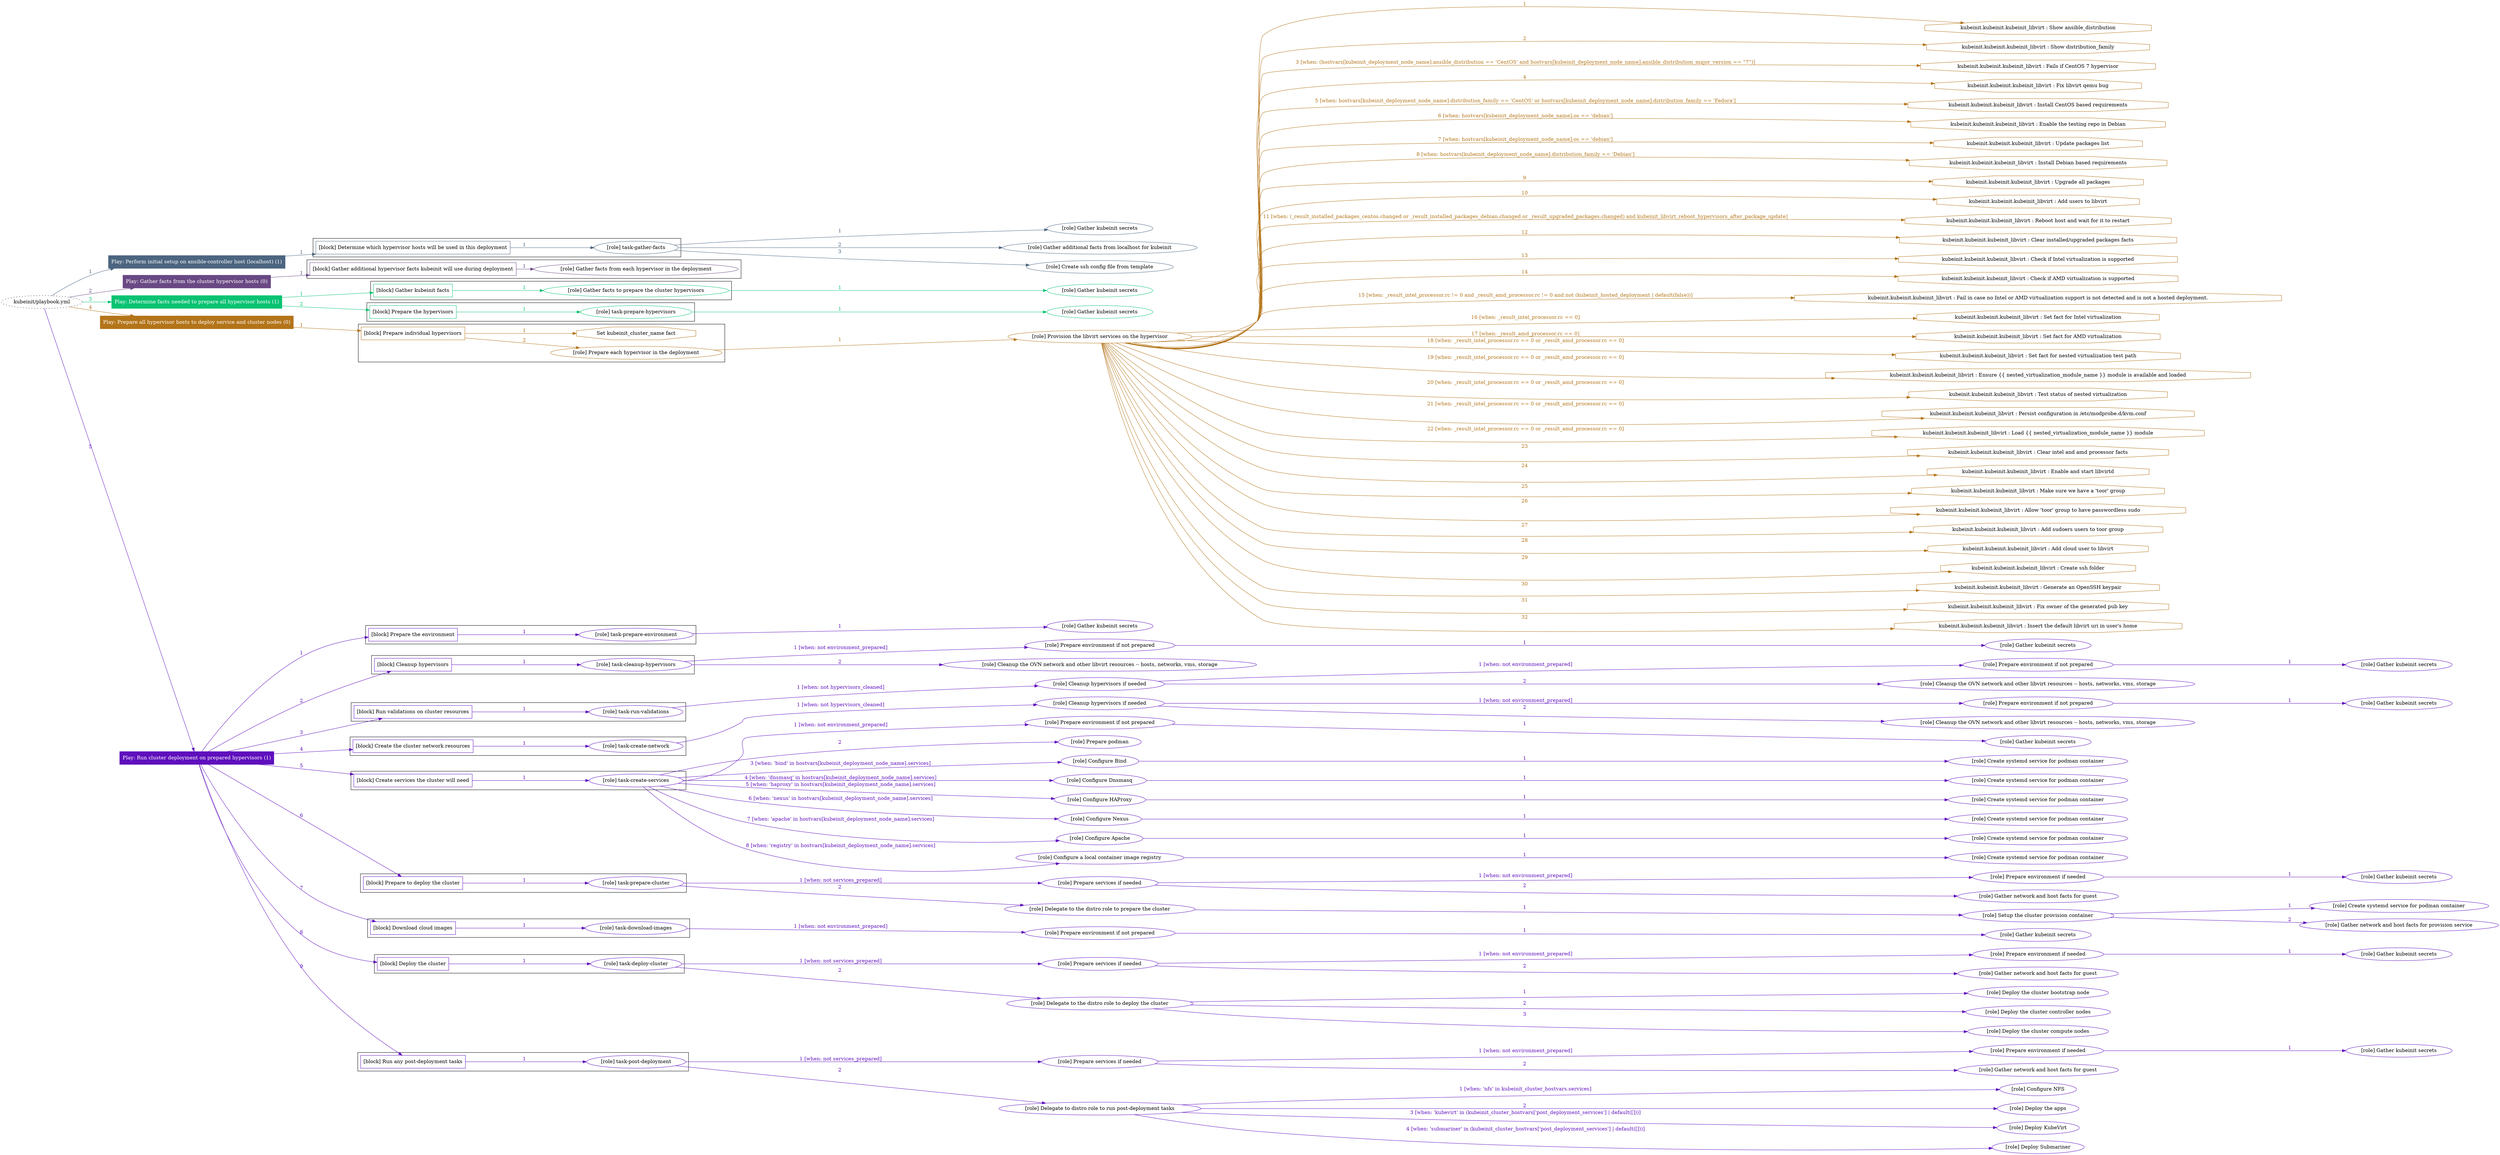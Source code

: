 digraph {
	graph [concentrate=true ordering=in rankdir=LR ratio=fill]
	edge [esep=5 sep=10]
	"kubeinit/playbook.yml" [URL="/home/runner/work/kubeinit/kubeinit/kubeinit/playbook.yml" id=playbook_ec198acd style=dotted]
	play_f16e23b5 [label="Play: Perform initial setup on ansible-controller host (localhost) (1)" URL="/home/runner/work/kubeinit/kubeinit/kubeinit/playbook.yml" color="#4c6580" fontcolor="#ffffff" id=play_f16e23b5 shape=box style=filled tooltip=localhost]
	"kubeinit/playbook.yml" -> play_f16e23b5 [label="1 " color="#4c6580" fontcolor="#4c6580" id=edge_9b89e810 labeltooltip="1 " tooltip="1 "]
	subgraph "Gather kubeinit secrets" {
		role_e04b8059 [label="[role] Gather kubeinit secrets" URL="/home/runner/.ansible/collections/ansible_collections/kubeinit/kubeinit/roles/kubeinit_prepare/tasks/build_hypervisors_group.yml" color="#4c6580" id=role_e04b8059 tooltip="Gather kubeinit secrets"]
	}
	subgraph "Gather additional facts from localhost for kubeinit" {
		role_150845d0 [label="[role] Gather additional facts from localhost for kubeinit" URL="/home/runner/.ansible/collections/ansible_collections/kubeinit/kubeinit/roles/kubeinit_prepare/tasks/build_hypervisors_group.yml" color="#4c6580" id=role_150845d0 tooltip="Gather additional facts from localhost for kubeinit"]
	}
	subgraph "Create ssh config file from template" {
		role_d0eef2e3 [label="[role] Create ssh config file from template" URL="/home/runner/.ansible/collections/ansible_collections/kubeinit/kubeinit/roles/kubeinit_prepare/tasks/build_hypervisors_group.yml" color="#4c6580" id=role_d0eef2e3 tooltip="Create ssh config file from template"]
	}
	subgraph "task-gather-facts" {
		role_a68dd00a [label="[role] task-gather-facts" URL="/home/runner/work/kubeinit/kubeinit/kubeinit/playbook.yml" color="#4c6580" id=role_a68dd00a tooltip="task-gather-facts"]
		role_a68dd00a -> role_e04b8059 [label="1 " color="#4c6580" fontcolor="#4c6580" id=edge_ed083b32 labeltooltip="1 " tooltip="1 "]
		role_a68dd00a -> role_150845d0 [label="2 " color="#4c6580" fontcolor="#4c6580" id=edge_fd489544 labeltooltip="2 " tooltip="2 "]
		role_a68dd00a -> role_d0eef2e3 [label="3 " color="#4c6580" fontcolor="#4c6580" id=edge_1aa9cc6e labeltooltip="3 " tooltip="3 "]
	}
	subgraph "Play: Perform initial setup on ansible-controller host (localhost) (1)" {
		play_f16e23b5 -> block_4df44b64 [label=1 color="#4c6580" fontcolor="#4c6580" id=edge_b1f55359 labeltooltip=1 tooltip=1]
		subgraph cluster_block_4df44b64 {
			block_4df44b64 [label="[block] Determine which hypervisor hosts will be used in this deployment" URL="/home/runner/work/kubeinit/kubeinit/kubeinit/playbook.yml" color="#4c6580" id=block_4df44b64 labeltooltip="Determine which hypervisor hosts will be used in this deployment" shape=box tooltip="Determine which hypervisor hosts will be used in this deployment"]
			block_4df44b64 -> role_a68dd00a [label="1 " color="#4c6580" fontcolor="#4c6580" id=edge_da87a96c labeltooltip="1 " tooltip="1 "]
		}
	}
	play_ae6da9f3 [label="Play: Gather facts from the cluster hypervisor hosts (0)" URL="/home/runner/work/kubeinit/kubeinit/kubeinit/playbook.yml" color="#6a4884" fontcolor="#ffffff" id=play_ae6da9f3 shape=box style=filled tooltip="Play: Gather facts from the cluster hypervisor hosts (0)"]
	"kubeinit/playbook.yml" -> play_ae6da9f3 [label="2 " color="#6a4884" fontcolor="#6a4884" id=edge_2b388113 labeltooltip="2 " tooltip="2 "]
	subgraph "Gather facts from each hypervisor in the deployment" {
		role_b35e4053 [label="[role] Gather facts from each hypervisor in the deployment" URL="/home/runner/work/kubeinit/kubeinit/kubeinit/playbook.yml" color="#6a4884" id=role_b35e4053 tooltip="Gather facts from each hypervisor in the deployment"]
	}
	subgraph "Play: Gather facts from the cluster hypervisor hosts (0)" {
		play_ae6da9f3 -> block_ab6a2166 [label=1 color="#6a4884" fontcolor="#6a4884" id=edge_b7782209 labeltooltip=1 tooltip=1]
		subgraph cluster_block_ab6a2166 {
			block_ab6a2166 [label="[block] Gather additional hypervisor facts kubeinit will use during deployment" URL="/home/runner/work/kubeinit/kubeinit/kubeinit/playbook.yml" color="#6a4884" id=block_ab6a2166 labeltooltip="Gather additional hypervisor facts kubeinit will use during deployment" shape=box tooltip="Gather additional hypervisor facts kubeinit will use during deployment"]
			block_ab6a2166 -> role_b35e4053 [label="1 " color="#6a4884" fontcolor="#6a4884" id=edge_6badaecf labeltooltip="1 " tooltip="1 "]
		}
	}
	play_a03635cf [label="Play: Determine facts needed to prepare all hypervisor hosts (1)" URL="/home/runner/work/kubeinit/kubeinit/kubeinit/playbook.yml" color="#09c372" fontcolor="#ffffff" id=play_a03635cf shape=box style=filled tooltip=localhost]
	"kubeinit/playbook.yml" -> play_a03635cf [label="3 " color="#09c372" fontcolor="#09c372" id=edge_9cba97ce labeltooltip="3 " tooltip="3 "]
	subgraph "Gather kubeinit secrets" {
		role_f8dc9507 [label="[role] Gather kubeinit secrets" URL="/home/runner/.ansible/collections/ansible_collections/kubeinit/kubeinit/roles/kubeinit_prepare/tasks/gather_kubeinit_facts.yml" color="#09c372" id=role_f8dc9507 tooltip="Gather kubeinit secrets"]
	}
	subgraph "Gather facts to prepare the cluster hypervisors" {
		role_995c418d [label="[role] Gather facts to prepare the cluster hypervisors" URL="/home/runner/work/kubeinit/kubeinit/kubeinit/playbook.yml" color="#09c372" id=role_995c418d tooltip="Gather facts to prepare the cluster hypervisors"]
		role_995c418d -> role_f8dc9507 [label="1 " color="#09c372" fontcolor="#09c372" id=edge_a08bb471 labeltooltip="1 " tooltip="1 "]
	}
	subgraph "Gather kubeinit secrets" {
		role_ef8399e8 [label="[role] Gather kubeinit secrets" URL="/home/runner/.ansible/collections/ansible_collections/kubeinit/kubeinit/roles/kubeinit_prepare/tasks/gather_kubeinit_facts.yml" color="#09c372" id=role_ef8399e8 tooltip="Gather kubeinit secrets"]
	}
	subgraph "task-prepare-hypervisors" {
		role_3c81e0dc [label="[role] task-prepare-hypervisors" URL="/home/runner/work/kubeinit/kubeinit/kubeinit/playbook.yml" color="#09c372" id=role_3c81e0dc tooltip="task-prepare-hypervisors"]
		role_3c81e0dc -> role_ef8399e8 [label="1 " color="#09c372" fontcolor="#09c372" id=edge_7a9ce130 labeltooltip="1 " tooltip="1 "]
	}
	subgraph "Play: Determine facts needed to prepare all hypervisor hosts (1)" {
		play_a03635cf -> block_e2ec2ddc [label=1 color="#09c372" fontcolor="#09c372" id=edge_8984f48d labeltooltip=1 tooltip=1]
		subgraph cluster_block_e2ec2ddc {
			block_e2ec2ddc [label="[block] Gather kubeinit facts" URL="/home/runner/work/kubeinit/kubeinit/kubeinit/playbook.yml" color="#09c372" id=block_e2ec2ddc labeltooltip="Gather kubeinit facts" shape=box tooltip="Gather kubeinit facts"]
			block_e2ec2ddc -> role_995c418d [label="1 " color="#09c372" fontcolor="#09c372" id=edge_92226bed labeltooltip="1 " tooltip="1 "]
		}
		play_a03635cf -> block_2067be3c [label=2 color="#09c372" fontcolor="#09c372" id=edge_7d590730 labeltooltip=2 tooltip=2]
		subgraph cluster_block_2067be3c {
			block_2067be3c [label="[block] Prepare the hypervisors" URL="/home/runner/work/kubeinit/kubeinit/kubeinit/playbook.yml" color="#09c372" id=block_2067be3c labeltooltip="Prepare the hypervisors" shape=box tooltip="Prepare the hypervisors"]
			block_2067be3c -> role_3c81e0dc [label="1 " color="#09c372" fontcolor="#09c372" id=edge_39746cbf labeltooltip="1 " tooltip="1 "]
		}
	}
	play_2c918712 [label="Play: Prepare all hypervisor hosts to deploy service and cluster nodes (0)" URL="/home/runner/work/kubeinit/kubeinit/kubeinit/playbook.yml" color="#b37419" fontcolor="#ffffff" id=play_2c918712 shape=box style=filled tooltip="Play: Prepare all hypervisor hosts to deploy service and cluster nodes (0)"]
	"kubeinit/playbook.yml" -> play_2c918712 [label="4 " color="#b37419" fontcolor="#b37419" id=edge_1bbc0190 labeltooltip="4 " tooltip="4 "]
	subgraph "Provision the libvirt services on the hypervisor" {
		role_ca2fa94e [label="[role] Provision the libvirt services on the hypervisor" URL="/home/runner/.ansible/collections/ansible_collections/kubeinit/kubeinit/roles/kubeinit_prepare/tasks/prepare_hypervisor.yml" color="#b37419" id=role_ca2fa94e tooltip="Provision the libvirt services on the hypervisor"]
		task_1e576129 [label="kubeinit.kubeinit.kubeinit_libvirt : Show ansible_distribution" URL="/home/runner/.ansible/collections/ansible_collections/kubeinit/kubeinit/roles/kubeinit_libvirt/tasks/main.yml" color="#b37419" id=task_1e576129 shape=octagon tooltip="kubeinit.kubeinit.kubeinit_libvirt : Show ansible_distribution"]
		role_ca2fa94e -> task_1e576129 [label="1 " color="#b37419" fontcolor="#b37419" id=edge_60ba06ce labeltooltip="1 " tooltip="1 "]
		task_b249e876 [label="kubeinit.kubeinit.kubeinit_libvirt : Show distribution_family" URL="/home/runner/.ansible/collections/ansible_collections/kubeinit/kubeinit/roles/kubeinit_libvirt/tasks/main.yml" color="#b37419" id=task_b249e876 shape=octagon tooltip="kubeinit.kubeinit.kubeinit_libvirt : Show distribution_family"]
		role_ca2fa94e -> task_b249e876 [label="2 " color="#b37419" fontcolor="#b37419" id=edge_ee28cd04 labeltooltip="2 " tooltip="2 "]
		task_646ae11d [label="kubeinit.kubeinit.kubeinit_libvirt : Fails if CentOS 7 hypervisor" URL="/home/runner/.ansible/collections/ansible_collections/kubeinit/kubeinit/roles/kubeinit_libvirt/tasks/main.yml" color="#b37419" id=task_646ae11d shape=octagon tooltip="kubeinit.kubeinit.kubeinit_libvirt : Fails if CentOS 7 hypervisor"]
		role_ca2fa94e -> task_646ae11d [label="3 [when: (hostvars[kubeinit_deployment_node_name].ansible_distribution == 'CentOS' and hostvars[kubeinit_deployment_node_name].ansible_distribution_major_version == \"7\")]" color="#b37419" fontcolor="#b37419" id=edge_add7ca92 labeltooltip="3 [when: (hostvars[kubeinit_deployment_node_name].ansible_distribution == 'CentOS' and hostvars[kubeinit_deployment_node_name].ansible_distribution_major_version == \"7\")]" tooltip="3 [when: (hostvars[kubeinit_deployment_node_name].ansible_distribution == 'CentOS' and hostvars[kubeinit_deployment_node_name].ansible_distribution_major_version == \"7\")]"]
		task_dc2fcdd3 [label="kubeinit.kubeinit.kubeinit_libvirt : Fix libvirt qemu bug" URL="/home/runner/.ansible/collections/ansible_collections/kubeinit/kubeinit/roles/kubeinit_libvirt/tasks/main.yml" color="#b37419" id=task_dc2fcdd3 shape=octagon tooltip="kubeinit.kubeinit.kubeinit_libvirt : Fix libvirt qemu bug"]
		role_ca2fa94e -> task_dc2fcdd3 [label="4 " color="#b37419" fontcolor="#b37419" id=edge_e3bf155a labeltooltip="4 " tooltip="4 "]
		task_b4be6011 [label="kubeinit.kubeinit.kubeinit_libvirt : Install CentOS based requirements" URL="/home/runner/.ansible/collections/ansible_collections/kubeinit/kubeinit/roles/kubeinit_libvirt/tasks/main.yml" color="#b37419" id=task_b4be6011 shape=octagon tooltip="kubeinit.kubeinit.kubeinit_libvirt : Install CentOS based requirements"]
		role_ca2fa94e -> task_b4be6011 [label="5 [when: hostvars[kubeinit_deployment_node_name].distribution_family == 'CentOS' or hostvars[kubeinit_deployment_node_name].distribution_family == 'Fedora']" color="#b37419" fontcolor="#b37419" id=edge_221c3985 labeltooltip="5 [when: hostvars[kubeinit_deployment_node_name].distribution_family == 'CentOS' or hostvars[kubeinit_deployment_node_name].distribution_family == 'Fedora']" tooltip="5 [when: hostvars[kubeinit_deployment_node_name].distribution_family == 'CentOS' or hostvars[kubeinit_deployment_node_name].distribution_family == 'Fedora']"]
		task_437193c4 [label="kubeinit.kubeinit.kubeinit_libvirt : Enable the testing repo in Debian" URL="/home/runner/.ansible/collections/ansible_collections/kubeinit/kubeinit/roles/kubeinit_libvirt/tasks/main.yml" color="#b37419" id=task_437193c4 shape=octagon tooltip="kubeinit.kubeinit.kubeinit_libvirt : Enable the testing repo in Debian"]
		role_ca2fa94e -> task_437193c4 [label="6 [when: hostvars[kubeinit_deployment_node_name].os == 'debian']" color="#b37419" fontcolor="#b37419" id=edge_2e504593 labeltooltip="6 [when: hostvars[kubeinit_deployment_node_name].os == 'debian']" tooltip="6 [when: hostvars[kubeinit_deployment_node_name].os == 'debian']"]
		task_f6ec7698 [label="kubeinit.kubeinit.kubeinit_libvirt : Update packages list" URL="/home/runner/.ansible/collections/ansible_collections/kubeinit/kubeinit/roles/kubeinit_libvirt/tasks/main.yml" color="#b37419" id=task_f6ec7698 shape=octagon tooltip="kubeinit.kubeinit.kubeinit_libvirt : Update packages list"]
		role_ca2fa94e -> task_f6ec7698 [label="7 [when: hostvars[kubeinit_deployment_node_name].os == 'debian']" color="#b37419" fontcolor="#b37419" id=edge_e49bd1c2 labeltooltip="7 [when: hostvars[kubeinit_deployment_node_name].os == 'debian']" tooltip="7 [when: hostvars[kubeinit_deployment_node_name].os == 'debian']"]
		task_e1acb87d [label="kubeinit.kubeinit.kubeinit_libvirt : Install Debian based requirements" URL="/home/runner/.ansible/collections/ansible_collections/kubeinit/kubeinit/roles/kubeinit_libvirt/tasks/main.yml" color="#b37419" id=task_e1acb87d shape=octagon tooltip="kubeinit.kubeinit.kubeinit_libvirt : Install Debian based requirements"]
		role_ca2fa94e -> task_e1acb87d [label="8 [when: hostvars[kubeinit_deployment_node_name].distribution_family == 'Debian']" color="#b37419" fontcolor="#b37419" id=edge_0fab0fa5 labeltooltip="8 [when: hostvars[kubeinit_deployment_node_name].distribution_family == 'Debian']" tooltip="8 [when: hostvars[kubeinit_deployment_node_name].distribution_family == 'Debian']"]
		task_57273c2a [label="kubeinit.kubeinit.kubeinit_libvirt : Upgrade all packages" URL="/home/runner/.ansible/collections/ansible_collections/kubeinit/kubeinit/roles/kubeinit_libvirt/tasks/main.yml" color="#b37419" id=task_57273c2a shape=octagon tooltip="kubeinit.kubeinit.kubeinit_libvirt : Upgrade all packages"]
		role_ca2fa94e -> task_57273c2a [label="9 " color="#b37419" fontcolor="#b37419" id=edge_71e72e39 labeltooltip="9 " tooltip="9 "]
		task_50f72177 [label="kubeinit.kubeinit.kubeinit_libvirt : Add users to libvirt" URL="/home/runner/.ansible/collections/ansible_collections/kubeinit/kubeinit/roles/kubeinit_libvirt/tasks/main.yml" color="#b37419" id=task_50f72177 shape=octagon tooltip="kubeinit.kubeinit.kubeinit_libvirt : Add users to libvirt"]
		role_ca2fa94e -> task_50f72177 [label="10 " color="#b37419" fontcolor="#b37419" id=edge_5fd32259 labeltooltip="10 " tooltip="10 "]
		task_f6e1c70a [label="kubeinit.kubeinit.kubeinit_libvirt : Reboot host and wait for it to restart" URL="/home/runner/.ansible/collections/ansible_collections/kubeinit/kubeinit/roles/kubeinit_libvirt/tasks/main.yml" color="#b37419" id=task_f6e1c70a shape=octagon tooltip="kubeinit.kubeinit.kubeinit_libvirt : Reboot host and wait for it to restart"]
		role_ca2fa94e -> task_f6e1c70a [label="11 [when: (_result_installed_packages_centos.changed or _result_installed_packages_debian.changed or _result_upgraded_packages.changed) and kubeinit_libvirt_reboot_hypervisors_after_package_update]" color="#b37419" fontcolor="#b37419" id=edge_d2f6336d labeltooltip="11 [when: (_result_installed_packages_centos.changed or _result_installed_packages_debian.changed or _result_upgraded_packages.changed) and kubeinit_libvirt_reboot_hypervisors_after_package_update]" tooltip="11 [when: (_result_installed_packages_centos.changed or _result_installed_packages_debian.changed or _result_upgraded_packages.changed) and kubeinit_libvirt_reboot_hypervisors_after_package_update]"]
		task_972dfc45 [label="kubeinit.kubeinit.kubeinit_libvirt : Clear installed/upgraded packages facts" URL="/home/runner/.ansible/collections/ansible_collections/kubeinit/kubeinit/roles/kubeinit_libvirt/tasks/main.yml" color="#b37419" id=task_972dfc45 shape=octagon tooltip="kubeinit.kubeinit.kubeinit_libvirt : Clear installed/upgraded packages facts"]
		role_ca2fa94e -> task_972dfc45 [label="12 " color="#b37419" fontcolor="#b37419" id=edge_d1fe9552 labeltooltip="12 " tooltip="12 "]
		task_4c80b498 [label="kubeinit.kubeinit.kubeinit_libvirt : Check if Intel virtualization is supported" URL="/home/runner/.ansible/collections/ansible_collections/kubeinit/kubeinit/roles/kubeinit_libvirt/tasks/main.yml" color="#b37419" id=task_4c80b498 shape=octagon tooltip="kubeinit.kubeinit.kubeinit_libvirt : Check if Intel virtualization is supported"]
		role_ca2fa94e -> task_4c80b498 [label="13 " color="#b37419" fontcolor="#b37419" id=edge_c6790ab0 labeltooltip="13 " tooltip="13 "]
		task_4e206323 [label="kubeinit.kubeinit.kubeinit_libvirt : Check if AMD virtualization is supported" URL="/home/runner/.ansible/collections/ansible_collections/kubeinit/kubeinit/roles/kubeinit_libvirt/tasks/main.yml" color="#b37419" id=task_4e206323 shape=octagon tooltip="kubeinit.kubeinit.kubeinit_libvirt : Check if AMD virtualization is supported"]
		role_ca2fa94e -> task_4e206323 [label="14 " color="#b37419" fontcolor="#b37419" id=edge_14511800 labeltooltip="14 " tooltip="14 "]
		task_e8e453f1 [label="kubeinit.kubeinit.kubeinit_libvirt : Fail in case no Intel or AMD virtualization support is not detected and is not a hosted deployment." URL="/home/runner/.ansible/collections/ansible_collections/kubeinit/kubeinit/roles/kubeinit_libvirt/tasks/main.yml" color="#b37419" id=task_e8e453f1 shape=octagon tooltip="kubeinit.kubeinit.kubeinit_libvirt : Fail in case no Intel or AMD virtualization support is not detected and is not a hosted deployment."]
		role_ca2fa94e -> task_e8e453f1 [label="15 [when: _result_intel_processor.rc != 0 and _result_amd_processor.rc != 0 and not (kubeinit_hosted_deployment | default(false))]" color="#b37419" fontcolor="#b37419" id=edge_fa950719 labeltooltip="15 [when: _result_intel_processor.rc != 0 and _result_amd_processor.rc != 0 and not (kubeinit_hosted_deployment | default(false))]" tooltip="15 [when: _result_intel_processor.rc != 0 and _result_amd_processor.rc != 0 and not (kubeinit_hosted_deployment | default(false))]"]
		task_e1b3369c [label="kubeinit.kubeinit.kubeinit_libvirt : Set fact for Intel virtualization" URL="/home/runner/.ansible/collections/ansible_collections/kubeinit/kubeinit/roles/kubeinit_libvirt/tasks/main.yml" color="#b37419" id=task_e1b3369c shape=octagon tooltip="kubeinit.kubeinit.kubeinit_libvirt : Set fact for Intel virtualization"]
		role_ca2fa94e -> task_e1b3369c [label="16 [when: _result_intel_processor.rc == 0]" color="#b37419" fontcolor="#b37419" id=edge_d1372fcc labeltooltip="16 [when: _result_intel_processor.rc == 0]" tooltip="16 [when: _result_intel_processor.rc == 0]"]
		task_81b06317 [label="kubeinit.kubeinit.kubeinit_libvirt : Set fact for AMD virtualization" URL="/home/runner/.ansible/collections/ansible_collections/kubeinit/kubeinit/roles/kubeinit_libvirt/tasks/main.yml" color="#b37419" id=task_81b06317 shape=octagon tooltip="kubeinit.kubeinit.kubeinit_libvirt : Set fact for AMD virtualization"]
		role_ca2fa94e -> task_81b06317 [label="17 [when: _result_amd_processor.rc == 0]" color="#b37419" fontcolor="#b37419" id=edge_fc0bad2c labeltooltip="17 [when: _result_amd_processor.rc == 0]" tooltip="17 [when: _result_amd_processor.rc == 0]"]
		task_9d450abd [label="kubeinit.kubeinit.kubeinit_libvirt : Set fact for nested virtualization test path" URL="/home/runner/.ansible/collections/ansible_collections/kubeinit/kubeinit/roles/kubeinit_libvirt/tasks/main.yml" color="#b37419" id=task_9d450abd shape=octagon tooltip="kubeinit.kubeinit.kubeinit_libvirt : Set fact for nested virtualization test path"]
		role_ca2fa94e -> task_9d450abd [label="18 [when: _result_intel_processor.rc == 0 or _result_amd_processor.rc == 0]" color="#b37419" fontcolor="#b37419" id=edge_dc13500b labeltooltip="18 [when: _result_intel_processor.rc == 0 or _result_amd_processor.rc == 0]" tooltip="18 [when: _result_intel_processor.rc == 0 or _result_amd_processor.rc == 0]"]
		task_004460b7 [label="kubeinit.kubeinit.kubeinit_libvirt : Ensure {{ nested_virtualization_module_name }} module is available and loaded" URL="/home/runner/.ansible/collections/ansible_collections/kubeinit/kubeinit/roles/kubeinit_libvirt/tasks/main.yml" color="#b37419" id=task_004460b7 shape=octagon tooltip="kubeinit.kubeinit.kubeinit_libvirt : Ensure {{ nested_virtualization_module_name }} module is available and loaded"]
		role_ca2fa94e -> task_004460b7 [label="19 [when: _result_intel_processor.rc == 0 or _result_amd_processor.rc == 0]" color="#b37419" fontcolor="#b37419" id=edge_7cce68c5 labeltooltip="19 [when: _result_intel_processor.rc == 0 or _result_amd_processor.rc == 0]" tooltip="19 [when: _result_intel_processor.rc == 0 or _result_amd_processor.rc == 0]"]
		task_9c6c05d7 [label="kubeinit.kubeinit.kubeinit_libvirt : Test status of nested virtualization" URL="/home/runner/.ansible/collections/ansible_collections/kubeinit/kubeinit/roles/kubeinit_libvirt/tasks/main.yml" color="#b37419" id=task_9c6c05d7 shape=octagon tooltip="kubeinit.kubeinit.kubeinit_libvirt : Test status of nested virtualization"]
		role_ca2fa94e -> task_9c6c05d7 [label="20 [when: _result_intel_processor.rc == 0 or _result_amd_processor.rc == 0]" color="#b37419" fontcolor="#b37419" id=edge_2c4ea0b2 labeltooltip="20 [when: _result_intel_processor.rc == 0 or _result_amd_processor.rc == 0]" tooltip="20 [when: _result_intel_processor.rc == 0 or _result_amd_processor.rc == 0]"]
		task_fbb7fb4a [label="kubeinit.kubeinit.kubeinit_libvirt : Persist configuration in /etc/modprobe.d/kvm.conf" URL="/home/runner/.ansible/collections/ansible_collections/kubeinit/kubeinit/roles/kubeinit_libvirt/tasks/main.yml" color="#b37419" id=task_fbb7fb4a shape=octagon tooltip="kubeinit.kubeinit.kubeinit_libvirt : Persist configuration in /etc/modprobe.d/kvm.conf"]
		role_ca2fa94e -> task_fbb7fb4a [label="21 [when: _result_intel_processor.rc == 0 or _result_amd_processor.rc == 0]" color="#b37419" fontcolor="#b37419" id=edge_a886fab5 labeltooltip="21 [when: _result_intel_processor.rc == 0 or _result_amd_processor.rc == 0]" tooltip="21 [when: _result_intel_processor.rc == 0 or _result_amd_processor.rc == 0]"]
		task_9c264521 [label="kubeinit.kubeinit.kubeinit_libvirt : Load {{ nested_virtualization_module_name }} module" URL="/home/runner/.ansible/collections/ansible_collections/kubeinit/kubeinit/roles/kubeinit_libvirt/tasks/main.yml" color="#b37419" id=task_9c264521 shape=octagon tooltip="kubeinit.kubeinit.kubeinit_libvirt : Load {{ nested_virtualization_module_name }} module"]
		role_ca2fa94e -> task_9c264521 [label="22 [when: _result_intel_processor.rc == 0 or _result_amd_processor.rc == 0]" color="#b37419" fontcolor="#b37419" id=edge_ec62d380 labeltooltip="22 [when: _result_intel_processor.rc == 0 or _result_amd_processor.rc == 0]" tooltip="22 [when: _result_intel_processor.rc == 0 or _result_amd_processor.rc == 0]"]
		task_0c639f22 [label="kubeinit.kubeinit.kubeinit_libvirt : Clear intel and amd processor facts" URL="/home/runner/.ansible/collections/ansible_collections/kubeinit/kubeinit/roles/kubeinit_libvirt/tasks/main.yml" color="#b37419" id=task_0c639f22 shape=octagon tooltip="kubeinit.kubeinit.kubeinit_libvirt : Clear intel and amd processor facts"]
		role_ca2fa94e -> task_0c639f22 [label="23 " color="#b37419" fontcolor="#b37419" id=edge_632bcbbd labeltooltip="23 " tooltip="23 "]
		task_758f3fe6 [label="kubeinit.kubeinit.kubeinit_libvirt : Enable and start libvirtd" URL="/home/runner/.ansible/collections/ansible_collections/kubeinit/kubeinit/roles/kubeinit_libvirt/tasks/main.yml" color="#b37419" id=task_758f3fe6 shape=octagon tooltip="kubeinit.kubeinit.kubeinit_libvirt : Enable and start libvirtd"]
		role_ca2fa94e -> task_758f3fe6 [label="24 " color="#b37419" fontcolor="#b37419" id=edge_b6ba1b46 labeltooltip="24 " tooltip="24 "]
		task_293625b7 [label="kubeinit.kubeinit.kubeinit_libvirt : Make sure we have a 'toor' group" URL="/home/runner/.ansible/collections/ansible_collections/kubeinit/kubeinit/roles/kubeinit_libvirt/tasks/60_create_cloud_user.yml" color="#b37419" id=task_293625b7 shape=octagon tooltip="kubeinit.kubeinit.kubeinit_libvirt : Make sure we have a 'toor' group"]
		role_ca2fa94e -> task_293625b7 [label="25 " color="#b37419" fontcolor="#b37419" id=edge_ef6f00b4 labeltooltip="25 " tooltip="25 "]
		task_9cd4bcfe [label="kubeinit.kubeinit.kubeinit_libvirt : Allow 'toor' group to have passwordless sudo" URL="/home/runner/.ansible/collections/ansible_collections/kubeinit/kubeinit/roles/kubeinit_libvirt/tasks/60_create_cloud_user.yml" color="#b37419" id=task_9cd4bcfe shape=octagon tooltip="kubeinit.kubeinit.kubeinit_libvirt : Allow 'toor' group to have passwordless sudo"]
		role_ca2fa94e -> task_9cd4bcfe [label="26 " color="#b37419" fontcolor="#b37419" id=edge_d0e9808f labeltooltip="26 " tooltip="26 "]
		task_33278b0c [label="kubeinit.kubeinit.kubeinit_libvirt : Add sudoers users to toor group" URL="/home/runner/.ansible/collections/ansible_collections/kubeinit/kubeinit/roles/kubeinit_libvirt/tasks/60_create_cloud_user.yml" color="#b37419" id=task_33278b0c shape=octagon tooltip="kubeinit.kubeinit.kubeinit_libvirt : Add sudoers users to toor group"]
		role_ca2fa94e -> task_33278b0c [label="27 " color="#b37419" fontcolor="#b37419" id=edge_e3b51ee8 labeltooltip="27 " tooltip="27 "]
		task_0e89a7c3 [label="kubeinit.kubeinit.kubeinit_libvirt : Add cloud user to libvirt" URL="/home/runner/.ansible/collections/ansible_collections/kubeinit/kubeinit/roles/kubeinit_libvirt/tasks/60_create_cloud_user.yml" color="#b37419" id=task_0e89a7c3 shape=octagon tooltip="kubeinit.kubeinit.kubeinit_libvirt : Add cloud user to libvirt"]
		role_ca2fa94e -> task_0e89a7c3 [label="28 " color="#b37419" fontcolor="#b37419" id=edge_02026012 labeltooltip="28 " tooltip="28 "]
		task_45e446f9 [label="kubeinit.kubeinit.kubeinit_libvirt : Create ssh folder" URL="/home/runner/.ansible/collections/ansible_collections/kubeinit/kubeinit/roles/kubeinit_libvirt/tasks/60_create_cloud_user.yml" color="#b37419" id=task_45e446f9 shape=octagon tooltip="kubeinit.kubeinit.kubeinit_libvirt : Create ssh folder"]
		role_ca2fa94e -> task_45e446f9 [label="29 " color="#b37419" fontcolor="#b37419" id=edge_ed01ae84 labeltooltip="29 " tooltip="29 "]
		task_aa78e35b [label="kubeinit.kubeinit.kubeinit_libvirt : Generate an OpenSSH keypair" URL="/home/runner/.ansible/collections/ansible_collections/kubeinit/kubeinit/roles/kubeinit_libvirt/tasks/60_create_cloud_user.yml" color="#b37419" id=task_aa78e35b shape=octagon tooltip="kubeinit.kubeinit.kubeinit_libvirt : Generate an OpenSSH keypair"]
		role_ca2fa94e -> task_aa78e35b [label="30 " color="#b37419" fontcolor="#b37419" id=edge_d8b5796d labeltooltip="30 " tooltip="30 "]
		task_58dc97f4 [label="kubeinit.kubeinit.kubeinit_libvirt : Fix owner of the generated pub key" URL="/home/runner/.ansible/collections/ansible_collections/kubeinit/kubeinit/roles/kubeinit_libvirt/tasks/60_create_cloud_user.yml" color="#b37419" id=task_58dc97f4 shape=octagon tooltip="kubeinit.kubeinit.kubeinit_libvirt : Fix owner of the generated pub key"]
		role_ca2fa94e -> task_58dc97f4 [label="31 " color="#b37419" fontcolor="#b37419" id=edge_8e35c7b5 labeltooltip="31 " tooltip="31 "]
		task_62337766 [label="kubeinit.kubeinit.kubeinit_libvirt : Insert the default libvirt uri in user's home" URL="/home/runner/.ansible/collections/ansible_collections/kubeinit/kubeinit/roles/kubeinit_libvirt/tasks/60_create_cloud_user.yml" color="#b37419" id=task_62337766 shape=octagon tooltip="kubeinit.kubeinit.kubeinit_libvirt : Insert the default libvirt uri in user's home"]
		role_ca2fa94e -> task_62337766 [label="32 " color="#b37419" fontcolor="#b37419" id=edge_c1e9f7a9 labeltooltip="32 " tooltip="32 "]
	}
	subgraph "Prepare each hypervisor in the deployment" {
		role_6dac12cc [label="[role] Prepare each hypervisor in the deployment" URL="/home/runner/work/kubeinit/kubeinit/kubeinit/playbook.yml" color="#b37419" id=role_6dac12cc tooltip="Prepare each hypervisor in the deployment"]
		role_6dac12cc -> role_ca2fa94e [label="1 " color="#b37419" fontcolor="#b37419" id=edge_4b175199 labeltooltip="1 " tooltip="1 "]
	}
	subgraph "Play: Prepare all hypervisor hosts to deploy service and cluster nodes (0)" {
		play_2c918712 -> block_7558b873 [label=1 color="#b37419" fontcolor="#b37419" id=edge_1043312c labeltooltip=1 tooltip=1]
		subgraph cluster_block_7558b873 {
			block_7558b873 [label="[block] Prepare individual hypervisors" URL="/home/runner/work/kubeinit/kubeinit/kubeinit/playbook.yml" color="#b37419" id=block_7558b873 labeltooltip="Prepare individual hypervisors" shape=box tooltip="Prepare individual hypervisors"]
			block_7558b873 -> role_6dac12cc [label="2 " color="#b37419" fontcolor="#b37419" id=edge_73a14f44 labeltooltip="2 " tooltip="2 "]
			task_70b6fcec [label="Set kubeinit_cluster_name fact" URL="/home/runner/work/kubeinit/kubeinit/kubeinit/playbook.yml" color="#b37419" id=task_70b6fcec shape=octagon tooltip="Set kubeinit_cluster_name fact"]
			block_7558b873 -> task_70b6fcec [label="1 " color="#b37419" fontcolor="#b37419" id=edge_d88061b2 labeltooltip="1 " tooltip="1 "]
		}
	}
	play_3da30755 [label="Play: Run cluster deployment on prepared hypervisors (1)" URL="/home/runner/work/kubeinit/kubeinit/kubeinit/playbook.yml" color="#5f0fbd" fontcolor="#ffffff" id=play_3da30755 shape=box style=filled tooltip=localhost]
	"kubeinit/playbook.yml" -> play_3da30755 [label="5 " color="#5f0fbd" fontcolor="#5f0fbd" id=edge_19d0ec79 labeltooltip="5 " tooltip="5 "]
	subgraph "Gather kubeinit secrets" {
		role_a867182a [label="[role] Gather kubeinit secrets" URL="/home/runner/.ansible/collections/ansible_collections/kubeinit/kubeinit/roles/kubeinit_prepare/tasks/gather_kubeinit_facts.yml" color="#5f0fbd" id=role_a867182a tooltip="Gather kubeinit secrets"]
	}
	subgraph "task-prepare-environment" {
		role_8b2b71ae [label="[role] task-prepare-environment" URL="/home/runner/work/kubeinit/kubeinit/kubeinit/playbook.yml" color="#5f0fbd" id=role_8b2b71ae tooltip="task-prepare-environment"]
		role_8b2b71ae -> role_a867182a [label="1 " color="#5f0fbd" fontcolor="#5f0fbd" id=edge_e34c8961 labeltooltip="1 " tooltip="1 "]
	}
	subgraph "Gather kubeinit secrets" {
		role_aea03cf0 [label="[role] Gather kubeinit secrets" URL="/home/runner/.ansible/collections/ansible_collections/kubeinit/kubeinit/roles/kubeinit_prepare/tasks/gather_kubeinit_facts.yml" color="#5f0fbd" id=role_aea03cf0 tooltip="Gather kubeinit secrets"]
	}
	subgraph "Prepare environment if not prepared" {
		role_e41099e2 [label="[role] Prepare environment if not prepared" URL="/home/runner/.ansible/collections/ansible_collections/kubeinit/kubeinit/roles/kubeinit_prepare/tasks/cleanup_hypervisors.yml" color="#5f0fbd" id=role_e41099e2 tooltip="Prepare environment if not prepared"]
		role_e41099e2 -> role_aea03cf0 [label="1 " color="#5f0fbd" fontcolor="#5f0fbd" id=edge_a9d80d25 labeltooltip="1 " tooltip="1 "]
	}
	subgraph "Cleanup the OVN network and other libvirt resources -- hosts, networks, vms, storage" {
		role_ed0449e0 [label="[role] Cleanup the OVN network and other libvirt resources -- hosts, networks, vms, storage" URL="/home/runner/.ansible/collections/ansible_collections/kubeinit/kubeinit/roles/kubeinit_prepare/tasks/cleanup_hypervisors.yml" color="#5f0fbd" id=role_ed0449e0 tooltip="Cleanup the OVN network and other libvirt resources -- hosts, networks, vms, storage"]
	}
	subgraph "task-cleanup-hypervisors" {
		role_d1fd2519 [label="[role] task-cleanup-hypervisors" URL="/home/runner/work/kubeinit/kubeinit/kubeinit/playbook.yml" color="#5f0fbd" id=role_d1fd2519 tooltip="task-cleanup-hypervisors"]
		role_d1fd2519 -> role_e41099e2 [label="1 [when: not environment_prepared]" color="#5f0fbd" fontcolor="#5f0fbd" id=edge_e6a71339 labeltooltip="1 [when: not environment_prepared]" tooltip="1 [when: not environment_prepared]"]
		role_d1fd2519 -> role_ed0449e0 [label="2 " color="#5f0fbd" fontcolor="#5f0fbd" id=edge_de8446b1 labeltooltip="2 " tooltip="2 "]
	}
	subgraph "Gather kubeinit secrets" {
		role_13d46b3d [label="[role] Gather kubeinit secrets" URL="/home/runner/.ansible/collections/ansible_collections/kubeinit/kubeinit/roles/kubeinit_prepare/tasks/gather_kubeinit_facts.yml" color="#5f0fbd" id=role_13d46b3d tooltip="Gather kubeinit secrets"]
	}
	subgraph "Prepare environment if not prepared" {
		role_cf1dbd50 [label="[role] Prepare environment if not prepared" URL="/home/runner/.ansible/collections/ansible_collections/kubeinit/kubeinit/roles/kubeinit_prepare/tasks/cleanup_hypervisors.yml" color="#5f0fbd" id=role_cf1dbd50 tooltip="Prepare environment if not prepared"]
		role_cf1dbd50 -> role_13d46b3d [label="1 " color="#5f0fbd" fontcolor="#5f0fbd" id=edge_bf462f3b labeltooltip="1 " tooltip="1 "]
	}
	subgraph "Cleanup the OVN network and other libvirt resources -- hosts, networks, vms, storage" {
		role_b1d7f085 [label="[role] Cleanup the OVN network and other libvirt resources -- hosts, networks, vms, storage" URL="/home/runner/.ansible/collections/ansible_collections/kubeinit/kubeinit/roles/kubeinit_prepare/tasks/cleanup_hypervisors.yml" color="#5f0fbd" id=role_b1d7f085 tooltip="Cleanup the OVN network and other libvirt resources -- hosts, networks, vms, storage"]
	}
	subgraph "Cleanup hypervisors if needed" {
		role_6908b5ba [label="[role] Cleanup hypervisors if needed" URL="/home/runner/.ansible/collections/ansible_collections/kubeinit/kubeinit/roles/kubeinit_validations/tasks/main.yml" color="#5f0fbd" id=role_6908b5ba tooltip="Cleanup hypervisors if needed"]
		role_6908b5ba -> role_cf1dbd50 [label="1 [when: not environment_prepared]" color="#5f0fbd" fontcolor="#5f0fbd" id=edge_4aa23b92 labeltooltip="1 [when: not environment_prepared]" tooltip="1 [when: not environment_prepared]"]
		role_6908b5ba -> role_b1d7f085 [label="2 " color="#5f0fbd" fontcolor="#5f0fbd" id=edge_f7247762 labeltooltip="2 " tooltip="2 "]
	}
	subgraph "task-run-validations" {
		role_8d8e8c29 [label="[role] task-run-validations" URL="/home/runner/work/kubeinit/kubeinit/kubeinit/playbook.yml" color="#5f0fbd" id=role_8d8e8c29 tooltip="task-run-validations"]
		role_8d8e8c29 -> role_6908b5ba [label="1 [when: not hypervisors_cleaned]" color="#5f0fbd" fontcolor="#5f0fbd" id=edge_c53bc76c labeltooltip="1 [when: not hypervisors_cleaned]" tooltip="1 [when: not hypervisors_cleaned]"]
	}
	subgraph "Gather kubeinit secrets" {
		role_99b22eab [label="[role] Gather kubeinit secrets" URL="/home/runner/.ansible/collections/ansible_collections/kubeinit/kubeinit/roles/kubeinit_prepare/tasks/gather_kubeinit_facts.yml" color="#5f0fbd" id=role_99b22eab tooltip="Gather kubeinit secrets"]
	}
	subgraph "Prepare environment if not prepared" {
		role_e12a4c5e [label="[role] Prepare environment if not prepared" URL="/home/runner/.ansible/collections/ansible_collections/kubeinit/kubeinit/roles/kubeinit_prepare/tasks/cleanup_hypervisors.yml" color="#5f0fbd" id=role_e12a4c5e tooltip="Prepare environment if not prepared"]
		role_e12a4c5e -> role_99b22eab [label="1 " color="#5f0fbd" fontcolor="#5f0fbd" id=edge_cc7510d5 labeltooltip="1 " tooltip="1 "]
	}
	subgraph "Cleanup the OVN network and other libvirt resources -- hosts, networks, vms, storage" {
		role_92974431 [label="[role] Cleanup the OVN network and other libvirt resources -- hosts, networks, vms, storage" URL="/home/runner/.ansible/collections/ansible_collections/kubeinit/kubeinit/roles/kubeinit_prepare/tasks/cleanup_hypervisors.yml" color="#5f0fbd" id=role_92974431 tooltip="Cleanup the OVN network and other libvirt resources -- hosts, networks, vms, storage"]
	}
	subgraph "Cleanup hypervisors if needed" {
		role_7e47317b [label="[role] Cleanup hypervisors if needed" URL="/home/runner/.ansible/collections/ansible_collections/kubeinit/kubeinit/roles/kubeinit_libvirt/tasks/create_network.yml" color="#5f0fbd" id=role_7e47317b tooltip="Cleanup hypervisors if needed"]
		role_7e47317b -> role_e12a4c5e [label="1 [when: not environment_prepared]" color="#5f0fbd" fontcolor="#5f0fbd" id=edge_4927c822 labeltooltip="1 [when: not environment_prepared]" tooltip="1 [when: not environment_prepared]"]
		role_7e47317b -> role_92974431 [label="2 " color="#5f0fbd" fontcolor="#5f0fbd" id=edge_ab07cebb labeltooltip="2 " tooltip="2 "]
	}
	subgraph "task-create-network" {
		role_8e76a11c [label="[role] task-create-network" URL="/home/runner/work/kubeinit/kubeinit/kubeinit/playbook.yml" color="#5f0fbd" id=role_8e76a11c tooltip="task-create-network"]
		role_8e76a11c -> role_7e47317b [label="1 [when: not hypervisors_cleaned]" color="#5f0fbd" fontcolor="#5f0fbd" id=edge_4c976a4a labeltooltip="1 [when: not hypervisors_cleaned]" tooltip="1 [when: not hypervisors_cleaned]"]
	}
	subgraph "Gather kubeinit secrets" {
		role_70d0d8ca [label="[role] Gather kubeinit secrets" URL="/home/runner/.ansible/collections/ansible_collections/kubeinit/kubeinit/roles/kubeinit_prepare/tasks/gather_kubeinit_facts.yml" color="#5f0fbd" id=role_70d0d8ca tooltip="Gather kubeinit secrets"]
	}
	subgraph "Prepare environment if not prepared" {
		role_57101c44 [label="[role] Prepare environment if not prepared" URL="/home/runner/.ansible/collections/ansible_collections/kubeinit/kubeinit/roles/kubeinit_services/tasks/main.yml" color="#5f0fbd" id=role_57101c44 tooltip="Prepare environment if not prepared"]
		role_57101c44 -> role_70d0d8ca [label="1 " color="#5f0fbd" fontcolor="#5f0fbd" id=edge_eb9875d2 labeltooltip="1 " tooltip="1 "]
	}
	subgraph "Prepare podman" {
		role_d68fa842 [label="[role] Prepare podman" URL="/home/runner/.ansible/collections/ansible_collections/kubeinit/kubeinit/roles/kubeinit_services/tasks/00_create_service_pod.yml" color="#5f0fbd" id=role_d68fa842 tooltip="Prepare podman"]
	}
	subgraph "Create systemd service for podman container" {
		role_fef1aa79 [label="[role] Create systemd service for podman container" URL="/home/runner/.ansible/collections/ansible_collections/kubeinit/kubeinit/roles/kubeinit_bind/tasks/main.yml" color="#5f0fbd" id=role_fef1aa79 tooltip="Create systemd service for podman container"]
	}
	subgraph "Configure Bind" {
		role_226cd0b4 [label="[role] Configure Bind" URL="/home/runner/.ansible/collections/ansible_collections/kubeinit/kubeinit/roles/kubeinit_services/tasks/start_services_containers.yml" color="#5f0fbd" id=role_226cd0b4 tooltip="Configure Bind"]
		role_226cd0b4 -> role_fef1aa79 [label="1 " color="#5f0fbd" fontcolor="#5f0fbd" id=edge_069e59ac labeltooltip="1 " tooltip="1 "]
	}
	subgraph "Create systemd service for podman container" {
		role_59772a14 [label="[role] Create systemd service for podman container" URL="/home/runner/.ansible/collections/ansible_collections/kubeinit/kubeinit/roles/kubeinit_dnsmasq/tasks/main.yml" color="#5f0fbd" id=role_59772a14 tooltip="Create systemd service for podman container"]
	}
	subgraph "Configure Dnsmasq" {
		role_b48039b8 [label="[role] Configure Dnsmasq" URL="/home/runner/.ansible/collections/ansible_collections/kubeinit/kubeinit/roles/kubeinit_services/tasks/start_services_containers.yml" color="#5f0fbd" id=role_b48039b8 tooltip="Configure Dnsmasq"]
		role_b48039b8 -> role_59772a14 [label="1 " color="#5f0fbd" fontcolor="#5f0fbd" id=edge_4277499a labeltooltip="1 " tooltip="1 "]
	}
	subgraph "Create systemd service for podman container" {
		role_4a52fbb4 [label="[role] Create systemd service for podman container" URL="/home/runner/.ansible/collections/ansible_collections/kubeinit/kubeinit/roles/kubeinit_haproxy/tasks/main.yml" color="#5f0fbd" id=role_4a52fbb4 tooltip="Create systemd service for podman container"]
	}
	subgraph "Configure HAProxy" {
		role_3ceff729 [label="[role] Configure HAProxy" URL="/home/runner/.ansible/collections/ansible_collections/kubeinit/kubeinit/roles/kubeinit_services/tasks/start_services_containers.yml" color="#5f0fbd" id=role_3ceff729 tooltip="Configure HAProxy"]
		role_3ceff729 -> role_4a52fbb4 [label="1 " color="#5f0fbd" fontcolor="#5f0fbd" id=edge_b010a894 labeltooltip="1 " tooltip="1 "]
	}
	subgraph "Create systemd service for podman container" {
		role_406c8fbb [label="[role] Create systemd service for podman container" URL="/home/runner/.ansible/collections/ansible_collections/kubeinit/kubeinit/roles/kubeinit_nexus/tasks/main.yml" color="#5f0fbd" id=role_406c8fbb tooltip="Create systemd service for podman container"]
	}
	subgraph "Configure Nexus" {
		role_ce200da6 [label="[role] Configure Nexus" URL="/home/runner/.ansible/collections/ansible_collections/kubeinit/kubeinit/roles/kubeinit_services/tasks/start_services_containers.yml" color="#5f0fbd" id=role_ce200da6 tooltip="Configure Nexus"]
		role_ce200da6 -> role_406c8fbb [label="1 " color="#5f0fbd" fontcolor="#5f0fbd" id=edge_498ecf80 labeltooltip="1 " tooltip="1 "]
	}
	subgraph "Create systemd service for podman container" {
		role_b132d768 [label="[role] Create systemd service for podman container" URL="/home/runner/.ansible/collections/ansible_collections/kubeinit/kubeinit/roles/kubeinit_apache/tasks/main.yml" color="#5f0fbd" id=role_b132d768 tooltip="Create systemd service for podman container"]
	}
	subgraph "Configure Apache" {
		role_beef53d3 [label="[role] Configure Apache" URL="/home/runner/.ansible/collections/ansible_collections/kubeinit/kubeinit/roles/kubeinit_services/tasks/start_services_containers.yml" color="#5f0fbd" id=role_beef53d3 tooltip="Configure Apache"]
		role_beef53d3 -> role_b132d768 [label="1 " color="#5f0fbd" fontcolor="#5f0fbd" id=edge_87611058 labeltooltip="1 " tooltip="1 "]
	}
	subgraph "Create systemd service for podman container" {
		role_70595cd6 [label="[role] Create systemd service for podman container" URL="/home/runner/.ansible/collections/ansible_collections/kubeinit/kubeinit/roles/kubeinit_registry/tasks/main.yml" color="#5f0fbd" id=role_70595cd6 tooltip="Create systemd service for podman container"]
	}
	subgraph "Configure a local container image registry" {
		role_19d307e1 [label="[role] Configure a local container image registry" URL="/home/runner/.ansible/collections/ansible_collections/kubeinit/kubeinit/roles/kubeinit_services/tasks/start_services_containers.yml" color="#5f0fbd" id=role_19d307e1 tooltip="Configure a local container image registry"]
		role_19d307e1 -> role_70595cd6 [label="1 " color="#5f0fbd" fontcolor="#5f0fbd" id=edge_89075c0d labeltooltip="1 " tooltip="1 "]
	}
	subgraph "task-create-services" {
		role_ab3bfea6 [label="[role] task-create-services" URL="/home/runner/work/kubeinit/kubeinit/kubeinit/playbook.yml" color="#5f0fbd" id=role_ab3bfea6 tooltip="task-create-services"]
		role_ab3bfea6 -> role_57101c44 [label="1 [when: not environment_prepared]" color="#5f0fbd" fontcolor="#5f0fbd" id=edge_9a1695a0 labeltooltip="1 [when: not environment_prepared]" tooltip="1 [when: not environment_prepared]"]
		role_ab3bfea6 -> role_d68fa842 [label="2 " color="#5f0fbd" fontcolor="#5f0fbd" id=edge_16cd69b5 labeltooltip="2 " tooltip="2 "]
		role_ab3bfea6 -> role_226cd0b4 [label="3 [when: 'bind' in hostvars[kubeinit_deployment_node_name].services]" color="#5f0fbd" fontcolor="#5f0fbd" id=edge_c41817be labeltooltip="3 [when: 'bind' in hostvars[kubeinit_deployment_node_name].services]" tooltip="3 [when: 'bind' in hostvars[kubeinit_deployment_node_name].services]"]
		role_ab3bfea6 -> role_b48039b8 [label="4 [when: 'dnsmasq' in hostvars[kubeinit_deployment_node_name].services]" color="#5f0fbd" fontcolor="#5f0fbd" id=edge_651a57a5 labeltooltip="4 [when: 'dnsmasq' in hostvars[kubeinit_deployment_node_name].services]" tooltip="4 [when: 'dnsmasq' in hostvars[kubeinit_deployment_node_name].services]"]
		role_ab3bfea6 -> role_3ceff729 [label="5 [when: 'haproxy' in hostvars[kubeinit_deployment_node_name].services]" color="#5f0fbd" fontcolor="#5f0fbd" id=edge_a10054e6 labeltooltip="5 [when: 'haproxy' in hostvars[kubeinit_deployment_node_name].services]" tooltip="5 [when: 'haproxy' in hostvars[kubeinit_deployment_node_name].services]"]
		role_ab3bfea6 -> role_ce200da6 [label="6 [when: 'nexus' in hostvars[kubeinit_deployment_node_name].services]" color="#5f0fbd" fontcolor="#5f0fbd" id=edge_895308b0 labeltooltip="6 [when: 'nexus' in hostvars[kubeinit_deployment_node_name].services]" tooltip="6 [when: 'nexus' in hostvars[kubeinit_deployment_node_name].services]"]
		role_ab3bfea6 -> role_beef53d3 [label="7 [when: 'apache' in hostvars[kubeinit_deployment_node_name].services]" color="#5f0fbd" fontcolor="#5f0fbd" id=edge_7eae8d5f labeltooltip="7 [when: 'apache' in hostvars[kubeinit_deployment_node_name].services]" tooltip="7 [when: 'apache' in hostvars[kubeinit_deployment_node_name].services]"]
		role_ab3bfea6 -> role_19d307e1 [label="8 [when: 'registry' in hostvars[kubeinit_deployment_node_name].services]" color="#5f0fbd" fontcolor="#5f0fbd" id=edge_4728b49f labeltooltip="8 [when: 'registry' in hostvars[kubeinit_deployment_node_name].services]" tooltip="8 [when: 'registry' in hostvars[kubeinit_deployment_node_name].services]"]
	}
	subgraph "Gather kubeinit secrets" {
		role_60319f3f [label="[role] Gather kubeinit secrets" URL="/home/runner/.ansible/collections/ansible_collections/kubeinit/kubeinit/roles/kubeinit_prepare/tasks/gather_kubeinit_facts.yml" color="#5f0fbd" id=role_60319f3f tooltip="Gather kubeinit secrets"]
	}
	subgraph "Prepare environment if needed" {
		role_96c6f9af [label="[role] Prepare environment if needed" URL="/home/runner/.ansible/collections/ansible_collections/kubeinit/kubeinit/roles/kubeinit_services/tasks/prepare_services.yml" color="#5f0fbd" id=role_96c6f9af tooltip="Prepare environment if needed"]
		role_96c6f9af -> role_60319f3f [label="1 " color="#5f0fbd" fontcolor="#5f0fbd" id=edge_a36563be labeltooltip="1 " tooltip="1 "]
	}
	subgraph "Gather network and host facts for guest" {
		role_160076c9 [label="[role] Gather network and host facts for guest" URL="/home/runner/.ansible/collections/ansible_collections/kubeinit/kubeinit/roles/kubeinit_services/tasks/prepare_services.yml" color="#5f0fbd" id=role_160076c9 tooltip="Gather network and host facts for guest"]
	}
	subgraph "Prepare services if needed" {
		role_c44e3349 [label="[role] Prepare services if needed" URL="/home/runner/.ansible/collections/ansible_collections/kubeinit/kubeinit/roles/kubeinit_prepare/tasks/prepare_cluster.yml" color="#5f0fbd" id=role_c44e3349 tooltip="Prepare services if needed"]
		role_c44e3349 -> role_96c6f9af [label="1 [when: not environment_prepared]" color="#5f0fbd" fontcolor="#5f0fbd" id=edge_687318de labeltooltip="1 [when: not environment_prepared]" tooltip="1 [when: not environment_prepared]"]
		role_c44e3349 -> role_160076c9 [label="2 " color="#5f0fbd" fontcolor="#5f0fbd" id=edge_d6f0909a labeltooltip="2 " tooltip="2 "]
	}
	subgraph "Create systemd service for podman container" {
		role_331420ea [label="[role] Create systemd service for podman container" URL="/home/runner/.ansible/collections/ansible_collections/kubeinit/kubeinit/roles/kubeinit_services/tasks/create_provision_container.yml" color="#5f0fbd" id=role_331420ea tooltip="Create systemd service for podman container"]
	}
	subgraph "Gather network and host facts for provision service" {
		role_0ad98847 [label="[role] Gather network and host facts for provision service" URL="/home/runner/.ansible/collections/ansible_collections/kubeinit/kubeinit/roles/kubeinit_services/tasks/create_provision_container.yml" color="#5f0fbd" id=role_0ad98847 tooltip="Gather network and host facts for provision service"]
	}
	subgraph "Setup the cluster provision container" {
		role_b0ffc9d8 [label="[role] Setup the cluster provision container" URL="/home/runner/.ansible/collections/ansible_collections/kubeinit/kubeinit/roles/kubeinit_okd/tasks/prepare_cluster.yml" color="#5f0fbd" id=role_b0ffc9d8 tooltip="Setup the cluster provision container"]
		role_b0ffc9d8 -> role_331420ea [label="1 " color="#5f0fbd" fontcolor="#5f0fbd" id=edge_e947f1e6 labeltooltip="1 " tooltip="1 "]
		role_b0ffc9d8 -> role_0ad98847 [label="2 " color="#5f0fbd" fontcolor="#5f0fbd" id=edge_49689117 labeltooltip="2 " tooltip="2 "]
	}
	subgraph "Delegate to the distro role to prepare the cluster" {
		role_23871573 [label="[role] Delegate to the distro role to prepare the cluster" URL="/home/runner/.ansible/collections/ansible_collections/kubeinit/kubeinit/roles/kubeinit_prepare/tasks/prepare_cluster.yml" color="#5f0fbd" id=role_23871573 tooltip="Delegate to the distro role to prepare the cluster"]
		role_23871573 -> role_b0ffc9d8 [label="1 " color="#5f0fbd" fontcolor="#5f0fbd" id=edge_3438d14e labeltooltip="1 " tooltip="1 "]
	}
	subgraph "task-prepare-cluster" {
		role_76c756ed [label="[role] task-prepare-cluster" URL="/home/runner/work/kubeinit/kubeinit/kubeinit/playbook.yml" color="#5f0fbd" id=role_76c756ed tooltip="task-prepare-cluster"]
		role_76c756ed -> role_c44e3349 [label="1 [when: not services_prepared]" color="#5f0fbd" fontcolor="#5f0fbd" id=edge_b349b382 labeltooltip="1 [when: not services_prepared]" tooltip="1 [when: not services_prepared]"]
		role_76c756ed -> role_23871573 [label="2 " color="#5f0fbd" fontcolor="#5f0fbd" id=edge_15ac74ba labeltooltip="2 " tooltip="2 "]
	}
	subgraph "Gather kubeinit secrets" {
		role_a8480727 [label="[role] Gather kubeinit secrets" URL="/home/runner/.ansible/collections/ansible_collections/kubeinit/kubeinit/roles/kubeinit_prepare/tasks/gather_kubeinit_facts.yml" color="#5f0fbd" id=role_a8480727 tooltip="Gather kubeinit secrets"]
	}
	subgraph "Prepare environment if not prepared" {
		role_a4d475f4 [label="[role] Prepare environment if not prepared" URL="/home/runner/.ansible/collections/ansible_collections/kubeinit/kubeinit/roles/kubeinit_libvirt/tasks/download_cloud_images.yml" color="#5f0fbd" id=role_a4d475f4 tooltip="Prepare environment if not prepared"]
		role_a4d475f4 -> role_a8480727 [label="1 " color="#5f0fbd" fontcolor="#5f0fbd" id=edge_70cd7384 labeltooltip="1 " tooltip="1 "]
	}
	subgraph "task-download-images" {
		role_fb7f6085 [label="[role] task-download-images" URL="/home/runner/work/kubeinit/kubeinit/kubeinit/playbook.yml" color="#5f0fbd" id=role_fb7f6085 tooltip="task-download-images"]
		role_fb7f6085 -> role_a4d475f4 [label="1 [when: not environment_prepared]" color="#5f0fbd" fontcolor="#5f0fbd" id=edge_f6e16f65 labeltooltip="1 [when: not environment_prepared]" tooltip="1 [when: not environment_prepared]"]
	}
	subgraph "Gather kubeinit secrets" {
		role_f27a3a9d [label="[role] Gather kubeinit secrets" URL="/home/runner/.ansible/collections/ansible_collections/kubeinit/kubeinit/roles/kubeinit_prepare/tasks/gather_kubeinit_facts.yml" color="#5f0fbd" id=role_f27a3a9d tooltip="Gather kubeinit secrets"]
	}
	subgraph "Prepare environment if needed" {
		role_85bb77ba [label="[role] Prepare environment if needed" URL="/home/runner/.ansible/collections/ansible_collections/kubeinit/kubeinit/roles/kubeinit_services/tasks/prepare_services.yml" color="#5f0fbd" id=role_85bb77ba tooltip="Prepare environment if needed"]
		role_85bb77ba -> role_f27a3a9d [label="1 " color="#5f0fbd" fontcolor="#5f0fbd" id=edge_2ca6b969 labeltooltip="1 " tooltip="1 "]
	}
	subgraph "Gather network and host facts for guest" {
		role_e31fde50 [label="[role] Gather network and host facts for guest" URL="/home/runner/.ansible/collections/ansible_collections/kubeinit/kubeinit/roles/kubeinit_services/tasks/prepare_services.yml" color="#5f0fbd" id=role_e31fde50 tooltip="Gather network and host facts for guest"]
	}
	subgraph "Prepare services if needed" {
		role_0be4d2bb [label="[role] Prepare services if needed" URL="/home/runner/.ansible/collections/ansible_collections/kubeinit/kubeinit/roles/kubeinit_prepare/tasks/deploy_cluster.yml" color="#5f0fbd" id=role_0be4d2bb tooltip="Prepare services if needed"]
		role_0be4d2bb -> role_85bb77ba [label="1 [when: not environment_prepared]" color="#5f0fbd" fontcolor="#5f0fbd" id=edge_a42d2644 labeltooltip="1 [when: not environment_prepared]" tooltip="1 [when: not environment_prepared]"]
		role_0be4d2bb -> role_e31fde50 [label="2 " color="#5f0fbd" fontcolor="#5f0fbd" id=edge_0efbc508 labeltooltip="2 " tooltip="2 "]
	}
	subgraph "Deploy the cluster bootstrap node" {
		role_47ae2492 [label="[role] Deploy the cluster bootstrap node" URL="/home/runner/.ansible/collections/ansible_collections/kubeinit/kubeinit/roles/kubeinit_okd/tasks/main.yml" color="#5f0fbd" id=role_47ae2492 tooltip="Deploy the cluster bootstrap node"]
	}
	subgraph "Deploy the cluster controller nodes" {
		role_270cab96 [label="[role] Deploy the cluster controller nodes" URL="/home/runner/.ansible/collections/ansible_collections/kubeinit/kubeinit/roles/kubeinit_okd/tasks/main.yml" color="#5f0fbd" id=role_270cab96 tooltip="Deploy the cluster controller nodes"]
	}
	subgraph "Deploy the cluster compute nodes" {
		role_88934d0a [label="[role] Deploy the cluster compute nodes" URL="/home/runner/.ansible/collections/ansible_collections/kubeinit/kubeinit/roles/kubeinit_okd/tasks/main.yml" color="#5f0fbd" id=role_88934d0a tooltip="Deploy the cluster compute nodes"]
	}
	subgraph "Delegate to the distro role to deploy the cluster" {
		role_bde68eaa [label="[role] Delegate to the distro role to deploy the cluster" URL="/home/runner/.ansible/collections/ansible_collections/kubeinit/kubeinit/roles/kubeinit_prepare/tasks/deploy_cluster.yml" color="#5f0fbd" id=role_bde68eaa tooltip="Delegate to the distro role to deploy the cluster"]
		role_bde68eaa -> role_47ae2492 [label="1 " color="#5f0fbd" fontcolor="#5f0fbd" id=edge_6180fbe3 labeltooltip="1 " tooltip="1 "]
		role_bde68eaa -> role_270cab96 [label="2 " color="#5f0fbd" fontcolor="#5f0fbd" id=edge_25c3ee0a labeltooltip="2 " tooltip="2 "]
		role_bde68eaa -> role_88934d0a [label="3 " color="#5f0fbd" fontcolor="#5f0fbd" id=edge_1f72bb7f labeltooltip="3 " tooltip="3 "]
	}
	subgraph "task-deploy-cluster" {
		role_a152373c [label="[role] task-deploy-cluster" URL="/home/runner/work/kubeinit/kubeinit/kubeinit/playbook.yml" color="#5f0fbd" id=role_a152373c tooltip="task-deploy-cluster"]
		role_a152373c -> role_0be4d2bb [label="1 [when: not services_prepared]" color="#5f0fbd" fontcolor="#5f0fbd" id=edge_fd23dab3 labeltooltip="1 [when: not services_prepared]" tooltip="1 [when: not services_prepared]"]
		role_a152373c -> role_bde68eaa [label="2 " color="#5f0fbd" fontcolor="#5f0fbd" id=edge_1ce3e858 labeltooltip="2 " tooltip="2 "]
	}
	subgraph "Gather kubeinit secrets" {
		role_6c5bb8a4 [label="[role] Gather kubeinit secrets" URL="/home/runner/.ansible/collections/ansible_collections/kubeinit/kubeinit/roles/kubeinit_prepare/tasks/gather_kubeinit_facts.yml" color="#5f0fbd" id=role_6c5bb8a4 tooltip="Gather kubeinit secrets"]
	}
	subgraph "Prepare environment if needed" {
		role_f19009fe [label="[role] Prepare environment if needed" URL="/home/runner/.ansible/collections/ansible_collections/kubeinit/kubeinit/roles/kubeinit_services/tasks/prepare_services.yml" color="#5f0fbd" id=role_f19009fe tooltip="Prepare environment if needed"]
		role_f19009fe -> role_6c5bb8a4 [label="1 " color="#5f0fbd" fontcolor="#5f0fbd" id=edge_45c8fd06 labeltooltip="1 " tooltip="1 "]
	}
	subgraph "Gather network and host facts for guest" {
		role_0b3b9262 [label="[role] Gather network and host facts for guest" URL="/home/runner/.ansible/collections/ansible_collections/kubeinit/kubeinit/roles/kubeinit_services/tasks/prepare_services.yml" color="#5f0fbd" id=role_0b3b9262 tooltip="Gather network and host facts for guest"]
	}
	subgraph "Prepare services if needed" {
		role_3de191b5 [label="[role] Prepare services if needed" URL="/home/runner/.ansible/collections/ansible_collections/kubeinit/kubeinit/roles/kubeinit_prepare/tasks/post_deployment.yml" color="#5f0fbd" id=role_3de191b5 tooltip="Prepare services if needed"]
		role_3de191b5 -> role_f19009fe [label="1 [when: not environment_prepared]" color="#5f0fbd" fontcolor="#5f0fbd" id=edge_50a9da2d labeltooltip="1 [when: not environment_prepared]" tooltip="1 [when: not environment_prepared]"]
		role_3de191b5 -> role_0b3b9262 [label="2 " color="#5f0fbd" fontcolor="#5f0fbd" id=edge_93ff2a5b labeltooltip="2 " tooltip="2 "]
	}
	subgraph "Configure NFS" {
		role_9e8d87aa [label="[role] Configure NFS" URL="/home/runner/.ansible/collections/ansible_collections/kubeinit/kubeinit/roles/kubeinit_okd/tasks/post_deployment_tasks.yml" color="#5f0fbd" id=role_9e8d87aa tooltip="Configure NFS"]
	}
	subgraph "Deploy the apps" {
		role_bcf21451 [label="[role] Deploy the apps" URL="/home/runner/.ansible/collections/ansible_collections/kubeinit/kubeinit/roles/kubeinit_okd/tasks/post_deployment_tasks.yml" color="#5f0fbd" id=role_bcf21451 tooltip="Deploy the apps"]
	}
	subgraph "Deploy KubeVirt" {
		role_f9138c14 [label="[role] Deploy KubeVirt" URL="/home/runner/.ansible/collections/ansible_collections/kubeinit/kubeinit/roles/kubeinit_okd/tasks/post_deployment_tasks.yml" color="#5f0fbd" id=role_f9138c14 tooltip="Deploy KubeVirt"]
	}
	subgraph "Deploy Submariner" {
		role_a9bb7778 [label="[role] Deploy Submariner" URL="/home/runner/.ansible/collections/ansible_collections/kubeinit/kubeinit/roles/kubeinit_okd/tasks/post_deployment_tasks.yml" color="#5f0fbd" id=role_a9bb7778 tooltip="Deploy Submariner"]
	}
	subgraph "Delegate to distro role to run post-deployment tasks" {
		role_a18a44b9 [label="[role] Delegate to distro role to run post-deployment tasks" URL="/home/runner/.ansible/collections/ansible_collections/kubeinit/kubeinit/roles/kubeinit_prepare/tasks/post_deployment.yml" color="#5f0fbd" id=role_a18a44b9 tooltip="Delegate to distro role to run post-deployment tasks"]
		role_a18a44b9 -> role_9e8d87aa [label="1 [when: 'nfs' in kubeinit_cluster_hostvars.services]" color="#5f0fbd" fontcolor="#5f0fbd" id=edge_70a7dd42 labeltooltip="1 [when: 'nfs' in kubeinit_cluster_hostvars.services]" tooltip="1 [when: 'nfs' in kubeinit_cluster_hostvars.services]"]
		role_a18a44b9 -> role_bcf21451 [label="2 " color="#5f0fbd" fontcolor="#5f0fbd" id=edge_249e32a7 labeltooltip="2 " tooltip="2 "]
		role_a18a44b9 -> role_f9138c14 [label="3 [when: 'kubevirt' in (kubeinit_cluster_hostvars['post_deployment_services'] | default([]))]" color="#5f0fbd" fontcolor="#5f0fbd" id=edge_f968150d labeltooltip="3 [when: 'kubevirt' in (kubeinit_cluster_hostvars['post_deployment_services'] | default([]))]" tooltip="3 [when: 'kubevirt' in (kubeinit_cluster_hostvars['post_deployment_services'] | default([]))]"]
		role_a18a44b9 -> role_a9bb7778 [label="4 [when: 'submariner' in (kubeinit_cluster_hostvars['post_deployment_services'] | default([]))]" color="#5f0fbd" fontcolor="#5f0fbd" id=edge_882ae2a9 labeltooltip="4 [when: 'submariner' in (kubeinit_cluster_hostvars['post_deployment_services'] | default([]))]" tooltip="4 [when: 'submariner' in (kubeinit_cluster_hostvars['post_deployment_services'] | default([]))]"]
	}
	subgraph "task-post-deployment" {
		role_5f405176 [label="[role] task-post-deployment" URL="/home/runner/work/kubeinit/kubeinit/kubeinit/playbook.yml" color="#5f0fbd" id=role_5f405176 tooltip="task-post-deployment"]
		role_5f405176 -> role_3de191b5 [label="1 [when: not services_prepared]" color="#5f0fbd" fontcolor="#5f0fbd" id=edge_4bfe4e8d labeltooltip="1 [when: not services_prepared]" tooltip="1 [when: not services_prepared]"]
		role_5f405176 -> role_a18a44b9 [label="2 " color="#5f0fbd" fontcolor="#5f0fbd" id=edge_1247b98e labeltooltip="2 " tooltip="2 "]
	}
	subgraph "Play: Run cluster deployment on prepared hypervisors (1)" {
		play_3da30755 -> block_a80789cd [label=1 color="#5f0fbd" fontcolor="#5f0fbd" id=edge_11335225 labeltooltip=1 tooltip=1]
		subgraph cluster_block_a80789cd {
			block_a80789cd [label="[block] Prepare the environment" URL="/home/runner/work/kubeinit/kubeinit/kubeinit/playbook.yml" color="#5f0fbd" id=block_a80789cd labeltooltip="Prepare the environment" shape=box tooltip="Prepare the environment"]
			block_a80789cd -> role_8b2b71ae [label="1 " color="#5f0fbd" fontcolor="#5f0fbd" id=edge_9cd7d208 labeltooltip="1 " tooltip="1 "]
		}
		play_3da30755 -> block_2ab9b376 [label=2 color="#5f0fbd" fontcolor="#5f0fbd" id=edge_65ef79a6 labeltooltip=2 tooltip=2]
		subgraph cluster_block_2ab9b376 {
			block_2ab9b376 [label="[block] Cleanup hypervisors" URL="/home/runner/work/kubeinit/kubeinit/kubeinit/playbook.yml" color="#5f0fbd" id=block_2ab9b376 labeltooltip="Cleanup hypervisors" shape=box tooltip="Cleanup hypervisors"]
			block_2ab9b376 -> role_d1fd2519 [label="1 " color="#5f0fbd" fontcolor="#5f0fbd" id=edge_a4c3f3a0 labeltooltip="1 " tooltip="1 "]
		}
		play_3da30755 -> block_db8a2f76 [label=3 color="#5f0fbd" fontcolor="#5f0fbd" id=edge_c1a4de69 labeltooltip=3 tooltip=3]
		subgraph cluster_block_db8a2f76 {
			block_db8a2f76 [label="[block] Run validations on cluster resources" URL="/home/runner/work/kubeinit/kubeinit/kubeinit/playbook.yml" color="#5f0fbd" id=block_db8a2f76 labeltooltip="Run validations on cluster resources" shape=box tooltip="Run validations on cluster resources"]
			block_db8a2f76 -> role_8d8e8c29 [label="1 " color="#5f0fbd" fontcolor="#5f0fbd" id=edge_f65e532a labeltooltip="1 " tooltip="1 "]
		}
		play_3da30755 -> block_b9768638 [label=4 color="#5f0fbd" fontcolor="#5f0fbd" id=edge_1c1e4942 labeltooltip=4 tooltip=4]
		subgraph cluster_block_b9768638 {
			block_b9768638 [label="[block] Create the cluster network resources" URL="/home/runner/work/kubeinit/kubeinit/kubeinit/playbook.yml" color="#5f0fbd" id=block_b9768638 labeltooltip="Create the cluster network resources" shape=box tooltip="Create the cluster network resources"]
			block_b9768638 -> role_8e76a11c [label="1 " color="#5f0fbd" fontcolor="#5f0fbd" id=edge_ef697452 labeltooltip="1 " tooltip="1 "]
		}
		play_3da30755 -> block_97a8cf90 [label=5 color="#5f0fbd" fontcolor="#5f0fbd" id=edge_e14a1b39 labeltooltip=5 tooltip=5]
		subgraph cluster_block_97a8cf90 {
			block_97a8cf90 [label="[block] Create services the cluster will need" URL="/home/runner/work/kubeinit/kubeinit/kubeinit/playbook.yml" color="#5f0fbd" id=block_97a8cf90 labeltooltip="Create services the cluster will need" shape=box tooltip="Create services the cluster will need"]
			block_97a8cf90 -> role_ab3bfea6 [label="1 " color="#5f0fbd" fontcolor="#5f0fbd" id=edge_92eb91b4 labeltooltip="1 " tooltip="1 "]
		}
		play_3da30755 -> block_0e423616 [label=6 color="#5f0fbd" fontcolor="#5f0fbd" id=edge_d8dfb68b labeltooltip=6 tooltip=6]
		subgraph cluster_block_0e423616 {
			block_0e423616 [label="[block] Prepare to deploy the cluster" URL="/home/runner/work/kubeinit/kubeinit/kubeinit/playbook.yml" color="#5f0fbd" id=block_0e423616 labeltooltip="Prepare to deploy the cluster" shape=box tooltip="Prepare to deploy the cluster"]
			block_0e423616 -> role_76c756ed [label="1 " color="#5f0fbd" fontcolor="#5f0fbd" id=edge_7d72a442 labeltooltip="1 " tooltip="1 "]
		}
		play_3da30755 -> block_ba7748c3 [label=7 color="#5f0fbd" fontcolor="#5f0fbd" id=edge_a44892d8 labeltooltip=7 tooltip=7]
		subgraph cluster_block_ba7748c3 {
			block_ba7748c3 [label="[block] Download cloud images" URL="/home/runner/work/kubeinit/kubeinit/kubeinit/playbook.yml" color="#5f0fbd" id=block_ba7748c3 labeltooltip="Download cloud images" shape=box tooltip="Download cloud images"]
			block_ba7748c3 -> role_fb7f6085 [label="1 " color="#5f0fbd" fontcolor="#5f0fbd" id=edge_9ce9b33e labeltooltip="1 " tooltip="1 "]
		}
		play_3da30755 -> block_3d877f19 [label=8 color="#5f0fbd" fontcolor="#5f0fbd" id=edge_cd5ef86d labeltooltip=8 tooltip=8]
		subgraph cluster_block_3d877f19 {
			block_3d877f19 [label="[block] Deploy the cluster" URL="/home/runner/work/kubeinit/kubeinit/kubeinit/playbook.yml" color="#5f0fbd" id=block_3d877f19 labeltooltip="Deploy the cluster" shape=box tooltip="Deploy the cluster"]
			block_3d877f19 -> role_a152373c [label="1 " color="#5f0fbd" fontcolor="#5f0fbd" id=edge_08c76d85 labeltooltip="1 " tooltip="1 "]
		}
		play_3da30755 -> block_01241b0a [label=9 color="#5f0fbd" fontcolor="#5f0fbd" id=edge_00c12639 labeltooltip=9 tooltip=9]
		subgraph cluster_block_01241b0a {
			block_01241b0a [label="[block] Run any post-deployment tasks" URL="/home/runner/work/kubeinit/kubeinit/kubeinit/playbook.yml" color="#5f0fbd" id=block_01241b0a labeltooltip="Run any post-deployment tasks" shape=box tooltip="Run any post-deployment tasks"]
			block_01241b0a -> role_5f405176 [label="1 " color="#5f0fbd" fontcolor="#5f0fbd" id=edge_6efe9248 labeltooltip="1 " tooltip="1 "]
		}
	}
}
